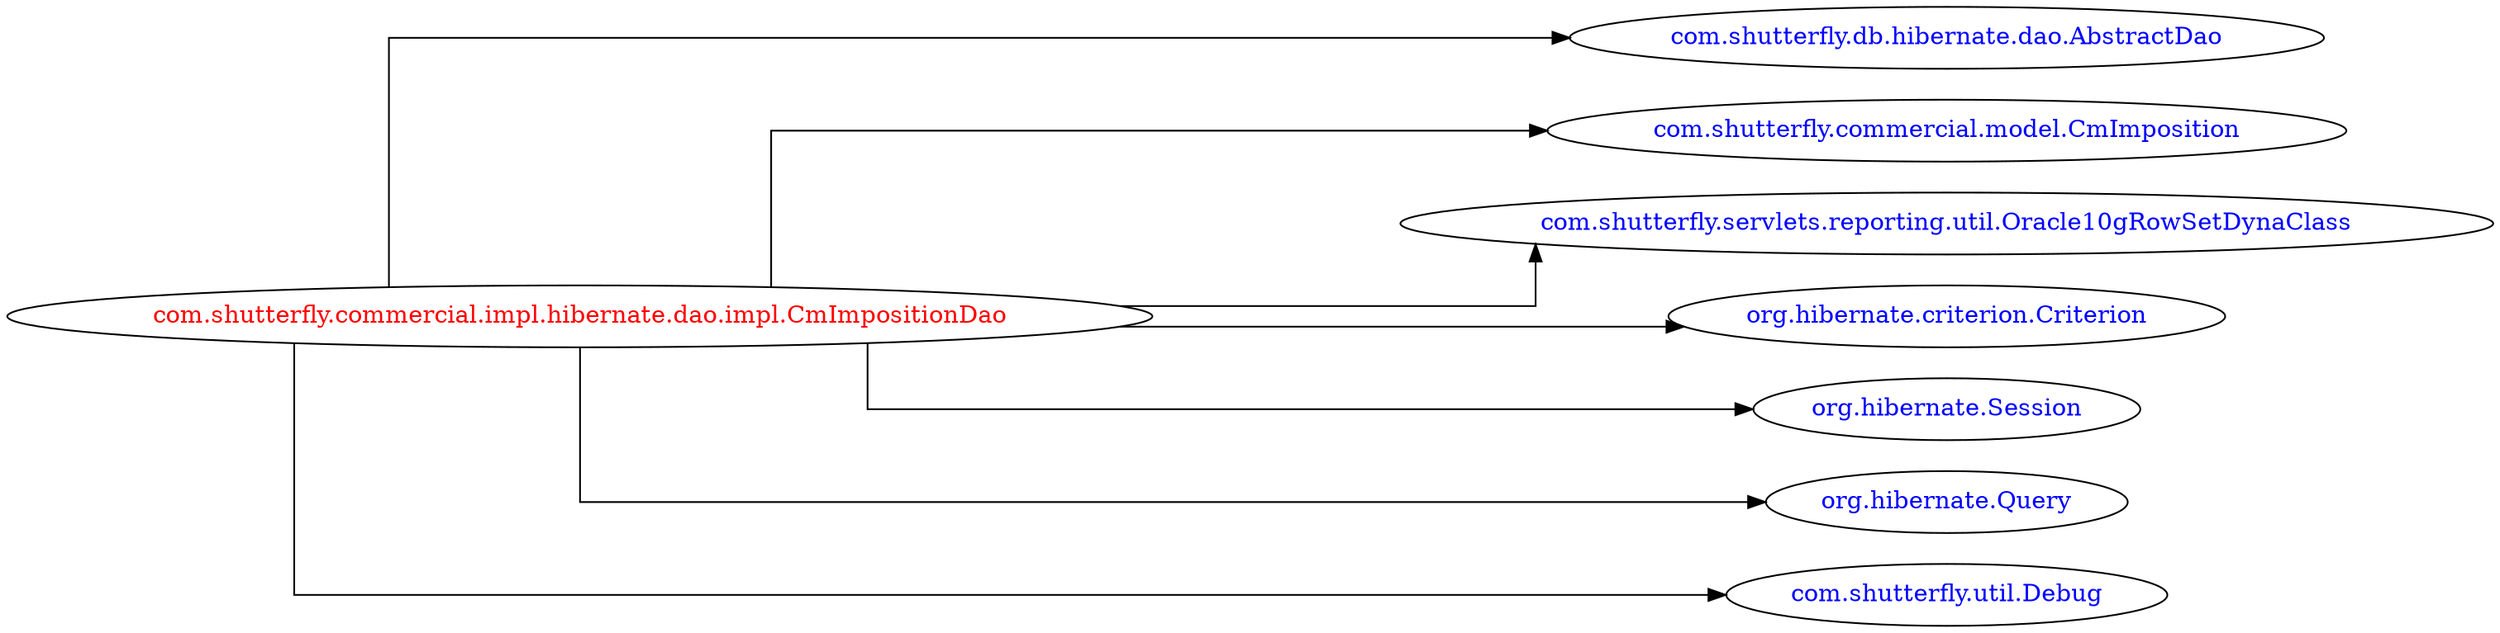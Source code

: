 digraph dependencyGraph {
 concentrate=true;
 ranksep="2.0";
 rankdir="LR"; 
 splines="ortho";
"com.shutterfly.commercial.impl.hibernate.dao.impl.CmImpositionDao" [fontcolor="red"];
"com.shutterfly.db.hibernate.dao.AbstractDao" [ fontcolor="blue" ];
"com.shutterfly.commercial.impl.hibernate.dao.impl.CmImpositionDao"->"com.shutterfly.db.hibernate.dao.AbstractDao";
"com.shutterfly.commercial.model.CmImposition" [ fontcolor="blue" ];
"com.shutterfly.commercial.impl.hibernate.dao.impl.CmImpositionDao"->"com.shutterfly.commercial.model.CmImposition";
"com.shutterfly.servlets.reporting.util.Oracle10gRowSetDynaClass" [ fontcolor="blue" ];
"com.shutterfly.commercial.impl.hibernate.dao.impl.CmImpositionDao"->"com.shutterfly.servlets.reporting.util.Oracle10gRowSetDynaClass";
"org.hibernate.criterion.Criterion" [ fontcolor="blue" ];
"com.shutterfly.commercial.impl.hibernate.dao.impl.CmImpositionDao"->"org.hibernate.criterion.Criterion";
"org.hibernate.Session" [ fontcolor="blue" ];
"com.shutterfly.commercial.impl.hibernate.dao.impl.CmImpositionDao"->"org.hibernate.Session";
"org.hibernate.Query" [ fontcolor="blue" ];
"com.shutterfly.commercial.impl.hibernate.dao.impl.CmImpositionDao"->"org.hibernate.Query";
"com.shutterfly.util.Debug" [ fontcolor="blue" ];
"com.shutterfly.commercial.impl.hibernate.dao.impl.CmImpositionDao"->"com.shutterfly.util.Debug";
}
